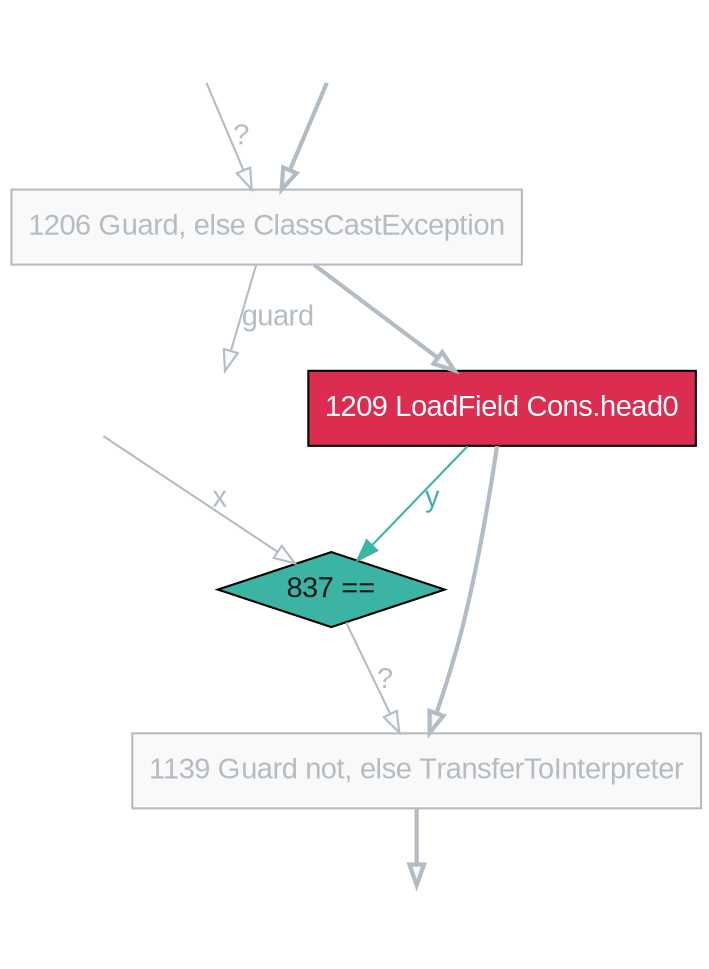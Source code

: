 digraph G {
  graph [bgcolor="white"];
  node231 [style="invis",label=""];
  node837 [label="837 ==",shape="diamond",fontname="Arial",style="filled",color="black",fillcolor="#3cb4a4",fontcolor="#1a1919"];
  node1139 [label="1139 Guard not, else TransferToInterpreter",shape="rectangle",fontname="Arial",style="filled",color="#b3bbc3",fillcolor="#f9f9f9",fontcolor="#b3bbc3"];
  node1141 [style="invis",label=""];
  node1194 [style="invis",label=""];
  node1195 [style="invis",label=""];
  node1208 [style="invis",label=""];
  node1206 [label="1206 Guard, else ClassCastException",shape="rectangle",fontname="Arial",style="filled",color="#b3bbc3",fillcolor="#f9f9f9",fontcolor="#b3bbc3"];
  node1209 [label="1209 LoadField Cons.head0",shape="rectangle",fontname="Arial",style="filled",color="black",fillcolor="#da2d4f",fontcolor="#ffffff"];
  node1211 [style="invis",label=""];
  node231 -> node837 [label="x",fontname="arial",color="#b3bbc3",fontcolor="#b3bbc3",fillcolor="#f9f9f9"];
  node1209 -> node837 [label="y",fontname="arial",color="#3cb4a4",fontcolor="#3cb4a4"];
  node837 -> node1139 [label="?",fontname="arial",color="#b3bbc3",fontcolor="#b3bbc3",fillcolor="#f9f9f9"];
  node1139 -> node1141 [fontname="arial",color="#b3bbc3",fontcolor="#b3bbc3",penwidth="2",fillcolor="#f9f9f9"];
  node1194 -> node1206 [label="?",fontname="arial",color="#b3bbc3",fontcolor="#b3bbc3",fillcolor="#f9f9f9"];
  node1206 -> node1209 [fontname="arial",color="#b3bbc3",fontcolor="#b3bbc3",penwidth="2",fillcolor="#f9f9f9"];
  node1206 -> node1208 [label="guard",fontname="arial",color="#b3bbc3",fontcolor="#b3bbc3",fillcolor="#f9f9f9"];
  node1209 -> node1139 [fontname="arial",color="#b3bbc3",fontcolor="#b3bbc3",penwidth="2",fillcolor="#f9f9f9"];
  node1211 -> node1206 [fontname="arial",color="#b3bbc3",fontcolor="#b3bbc3",penwidth="2",fillcolor="#f9f9f9"];
}
